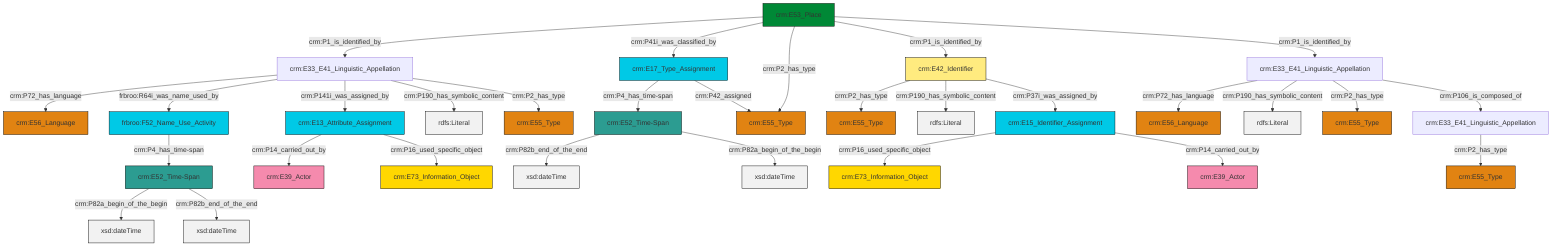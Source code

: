 graph TD
classDef Literal fill:#f2f2f2,stroke:#000000;
classDef CRM_Entity fill:#FFFFFF,stroke:#000000;
classDef Temporal_Entity fill:#00C9E6, stroke:#000000;
classDef Type fill:#E18312, stroke:#000000;
classDef Time-Span fill:#2C9C91, stroke:#000000;
classDef Appellation fill:#FFEB7F, stroke:#000000;
classDef Place fill:#008836, stroke:#000000;
classDef Persistent_Item fill:#B266B2, stroke:#000000;
classDef Conceptual_Object fill:#FFD700, stroke:#000000;
classDef Physical_Thing fill:#D2B48C, stroke:#000000;
classDef Actor fill:#f58aad, stroke:#000000;
classDef PC_Classes fill:#4ce600, stroke:#000000;
classDef Multi fill:#cccccc,stroke:#000000;

2["crm:E17_Type_Assignment"]:::Temporal_Entity -->|crm:P4_has_time-span| 4["crm:E52_Time-Span"]:::Time-Span
7["crm:E13_Attribute_Assignment"]:::Temporal_Entity -->|crm:P14_carried_out_by| 8["crm:E39_Actor"]:::Actor
9["crm:E33_E41_Linguistic_Appellation"]:::Default -->|crm:P72_has_language| 0["crm:E56_Language"]:::Type
10["crm:E15_Identifier_Assignment"]:::Temporal_Entity -->|crm:P16_used_specific_object| 5["crm:E73_Information_Object"]:::Conceptual_Object
13["crm:E33_E41_Linguistic_Appellation"]:::Default -->|crm:P72_has_language| 14["crm:E56_Language"]:::Type
15["crm:E53_Place"]:::Place -->|crm:P1_is_identified_by| 13["crm:E33_E41_Linguistic_Appellation"]:::Default
9["crm:E33_E41_Linguistic_Appellation"]:::Default -->|crm:P190_has_symbolic_content| 16[rdfs:Literal]:::Literal
13["crm:E33_E41_Linguistic_Appellation"]:::Default -->|frbroo:R64i_was_name_used_by| 17["frbroo:F52_Name_Use_Activity"]:::Temporal_Entity
15["crm:E53_Place"]:::Place -->|crm:P41i_was_classified_by| 2["crm:E17_Type_Assignment"]:::Temporal_Entity
18["crm:E52_Time-Span"]:::Time-Span -->|crm:P82a_begin_of_the_begin| 19[xsd:dateTime]:::Literal
10["crm:E15_Identifier_Assignment"]:::Temporal_Entity -->|crm:P14_carried_out_by| 20["crm:E39_Actor"]:::Actor
15["crm:E53_Place"]:::Place -->|crm:P2_has_type| 21["crm:E55_Type"]:::Type
17["frbroo:F52_Name_Use_Activity"]:::Temporal_Entity -->|crm:P4_has_time-span| 18["crm:E52_Time-Span"]:::Time-Span
9["crm:E33_E41_Linguistic_Appellation"]:::Default -->|crm:P2_has_type| 29["crm:E55_Type"]:::Type
25["crm:E42_Identifier"]:::Appellation -->|crm:P2_has_type| 32["crm:E55_Type"]:::Type
15["crm:E53_Place"]:::Place -->|crm:P1_is_identified_by| 25["crm:E42_Identifier"]:::Appellation
4["crm:E52_Time-Span"]:::Time-Span -->|crm:P82b_end_of_the_end| 36[xsd:dateTime]:::Literal
7["crm:E13_Attribute_Assignment"]:::Temporal_Entity -->|crm:P16_used_specific_object| 33["crm:E73_Information_Object"]:::Conceptual_Object
9["crm:E33_E41_Linguistic_Appellation"]:::Default -->|crm:P106_is_composed_of| 11["crm:E33_E41_Linguistic_Appellation"]:::Default
11["crm:E33_E41_Linguistic_Appellation"]:::Default -->|crm:P2_has_type| 43["crm:E55_Type"]:::Type
25["crm:E42_Identifier"]:::Appellation -->|crm:P190_has_symbolic_content| 45[rdfs:Literal]:::Literal
13["crm:E33_E41_Linguistic_Appellation"]:::Default -->|crm:P141i_was_assigned_by| 7["crm:E13_Attribute_Assignment"]:::Temporal_Entity
25["crm:E42_Identifier"]:::Appellation -->|crm:P37i_was_assigned_by| 10["crm:E15_Identifier_Assignment"]:::Temporal_Entity
18["crm:E52_Time-Span"]:::Time-Span -->|crm:P82b_end_of_the_end| 46[xsd:dateTime]:::Literal
15["crm:E53_Place"]:::Place -->|crm:P1_is_identified_by| 9["crm:E33_E41_Linguistic_Appellation"]:::Default
13["crm:E33_E41_Linguistic_Appellation"]:::Default -->|crm:P190_has_symbolic_content| 47[rdfs:Literal]:::Literal
4["crm:E52_Time-Span"]:::Time-Span -->|crm:P82a_begin_of_the_begin| 49[xsd:dateTime]:::Literal
13["crm:E33_E41_Linguistic_Appellation"]:::Default -->|crm:P2_has_type| 27["crm:E55_Type"]:::Type
2["crm:E17_Type_Assignment"]:::Temporal_Entity -->|crm:P42_assigned| 21["crm:E55_Type"]:::Type
